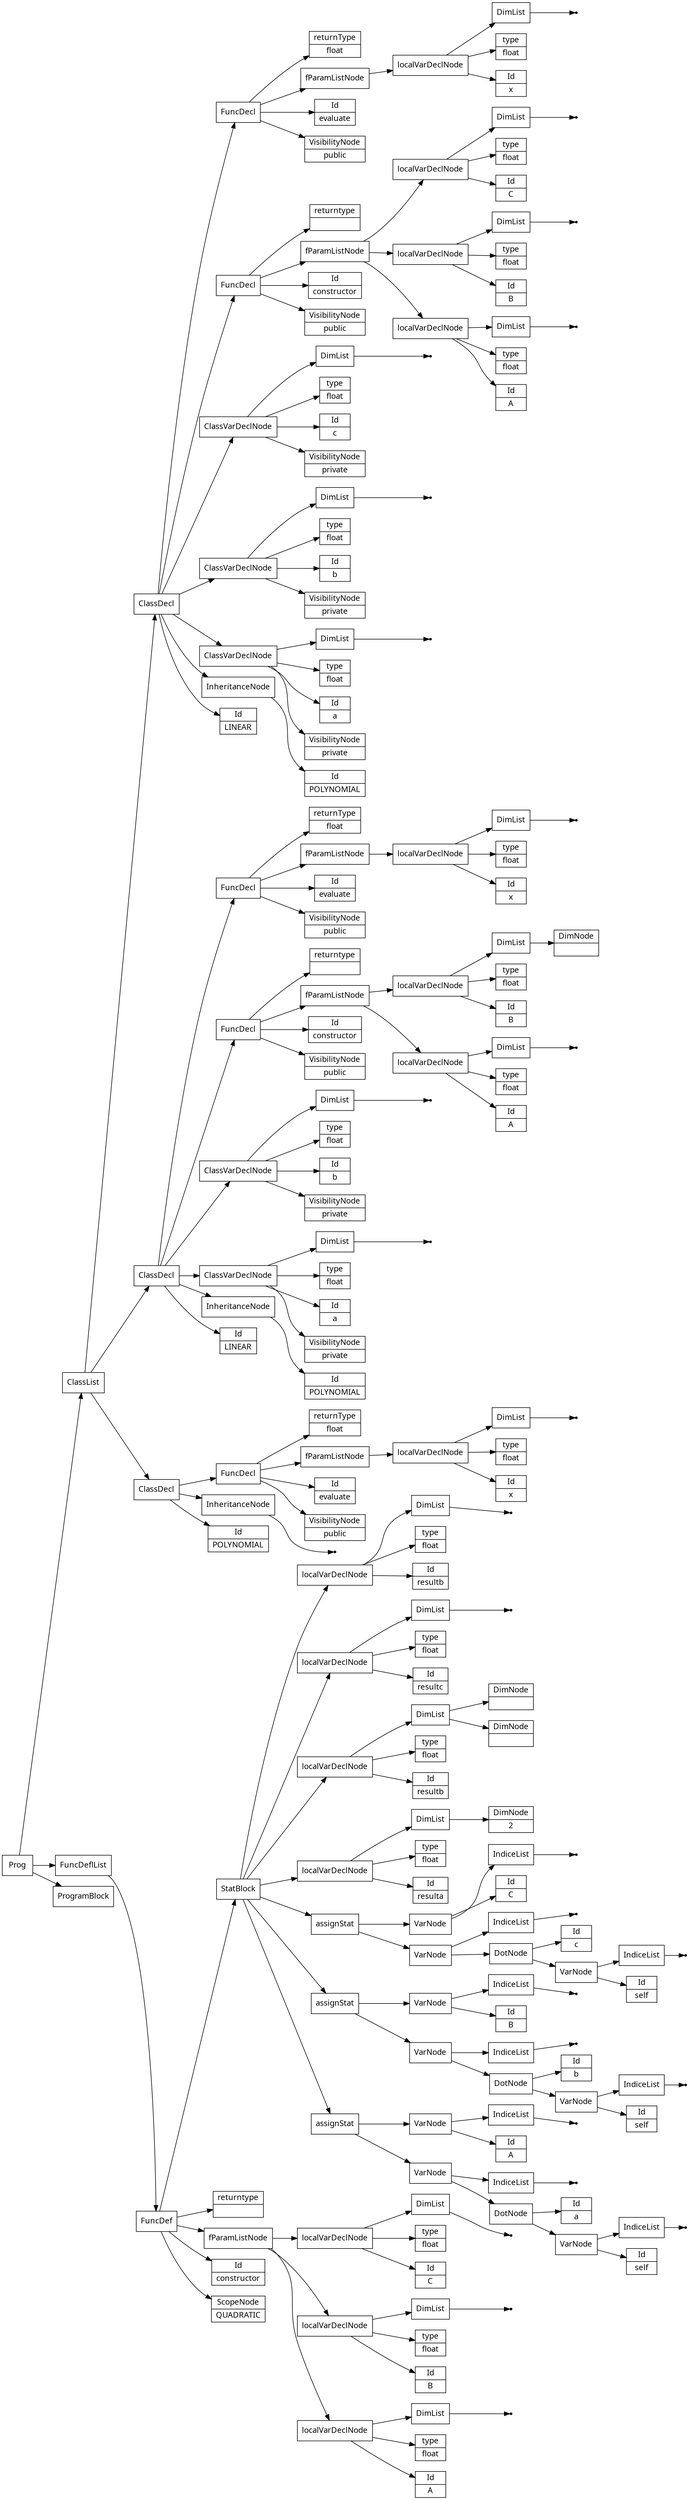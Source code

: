digraph AST {
node [shape=record];
 node [fontname=Sans];charset="UTF-8" splines=true splines=spline rankdir =LR ordering="out"
0[label="Id|POLYNOMIAL"];
none2[shape="point"];
3[label="InheritanceNode"];
3->none2;
4[label="VisibilityNode|public"];
5[label="Id|evaluate"];
7[label="Id|x"];
8[label="type|float"];
none10[shape="point"];
11[label="DimList"];
11->none10;
12[label="localVarDeclNode"];
12->11;
12->8;
12->7;
13[label="fParamListNode"];
13->12;
14[label="returnType|float"];
15[label="FuncDecl"];
15->14;
15->13;
15->5;
15->4;
16[label="ClassDecl"];
16->15;
16->3;
16->0;
17[label="Id|LINEAR"];
19[label="Id|POLYNOMIAL"];
20[label="InheritanceNode"];
20->19;
21[label="VisibilityNode|private"];
22[label="Id|a"];
23[label="type|float"];
none25[shape="point"];
26[label="DimList"];
26->none25;
27[label="ClassVarDeclNode"];
27->26;
27->23;
27->22;
27->21;
28[label="VisibilityNode|private"];
29[label="Id|b"];
30[label="type|float"];
none32[shape="point"];
33[label="DimList"];
33->none32;
34[label="ClassVarDeclNode"];
34->33;
34->30;
34->29;
34->28;
35[label="VisibilityNode|public"];
36[label="Id|constructor"];
38[label="Id|A"];
39[label="type|float"];
none41[shape="point"];
42[label="DimList"];
42->none41;
43[label="localVarDeclNode"];
43->42;
43->39;
43->38;
44[label="Id|B"];
45[label="type|float"];
47[label="DimNode|"];
48[label="DimList"];
48->47;
49[label="localVarDeclNode"];
49->48;
49->45;
49->44;
50[label="fParamListNode"];
50->49;
50->43;
51[label="returntype| "];
52[label="FuncDecl"];
52->51;
52->50;
52->36;
52->35;
53[label="VisibilityNode|public"];
54[label="Id|evaluate"];
56[label="Id|x"];
57[label="type|float"];
none59[shape="point"];
60[label="DimList"];
60->none59;
61[label="localVarDeclNode"];
61->60;
61->57;
61->56;
62[label="fParamListNode"];
62->61;
63[label="returnType|float"];
64[label="FuncDecl"];
64->63;
64->62;
64->54;
64->53;
65[label="ClassDecl"];
65->64;
65->52;
65->34;
65->27;
65->20;
65->17;
66[label="Id|LINEAR"];
68[label="Id|POLYNOMIAL"];
69[label="InheritanceNode"];
69->68;
70[label="VisibilityNode|private"];
71[label="Id|a"];
72[label="type|float"];
none74[shape="point"];
75[label="DimList"];
75->none74;
76[label="ClassVarDeclNode"];
76->75;
76->72;
76->71;
76->70;
77[label="VisibilityNode|private"];
78[label="Id|b"];
79[label="type|float"];
none81[shape="point"];
82[label="DimList"];
82->none81;
83[label="ClassVarDeclNode"];
83->82;
83->79;
83->78;
83->77;
84[label="VisibilityNode|private"];
85[label="Id|c"];
86[label="type|float"];
none88[shape="point"];
89[label="DimList"];
89->none88;
90[label="ClassVarDeclNode"];
90->89;
90->86;
90->85;
90->84;
91[label="VisibilityNode|public"];
92[label="Id|constructor"];
94[label="Id|A"];
95[label="type|float"];
none97[shape="point"];
98[label="DimList"];
98->none97;
99[label="localVarDeclNode"];
99->98;
99->95;
99->94;
100[label="Id|B"];
101[label="type|float"];
none103[shape="point"];
104[label="DimList"];
104->none103;
105[label="localVarDeclNode"];
105->104;
105->101;
105->100;
106[label="Id|C"];
107[label="type|float"];
none109[shape="point"];
110[label="DimList"];
110->none109;
111[label="localVarDeclNode"];
111->110;
111->107;
111->106;
112[label="fParamListNode"];
112->111;
112->105;
112->99;
113[label="returntype| "];
114[label="FuncDecl"];
114->113;
114->112;
114->92;
114->91;
115[label="VisibilityNode|public"];
116[label="Id|evaluate"];
118[label="Id|x"];
119[label="type|float"];
none121[shape="point"];
122[label="DimList"];
122->none121;
123[label="localVarDeclNode"];
123->122;
123->119;
123->118;
124[label="fParamListNode"];
124->123;
125[label="returnType|float"];
126[label="FuncDecl"];
126->125;
126->124;
126->116;
126->115;
127[label="ClassDecl"];
127->126;
127->114;
127->90;
127->83;
127->76;
127->69;
127->66;
129[label="Id|constructor"];
131[label="Id|A"];
132[label="type|float"];
none134[shape="point"];
135[label="DimList"];
135->none134;
136[label="localVarDeclNode"];
136->135;
136->132;
136->131;
137[label="Id|B"];
138[label="type|float"];
none140[shape="point"];
141[label="DimList"];
141->none140;
142[label="localVarDeclNode"];
142->141;
142->138;
142->137;
143[label="Id|C"];
144[label="type|float"];
none146[shape="point"];
147[label="DimList"];
147->none146;
148[label="localVarDeclNode"];
148->147;
148->144;
148->143;
149[label="fParamListNode"];
149->148;
149->142;
149->136;
150[label="returntype| "];
152[label="Id|self"];
none154[shape="point"];
155[label="IndiceList"];
155->none154;
156[label="VarNode"];
156->155;
156->152;
157[label="Id|a"];
158[label="DotNode"];
158->157;
158->156;
none160[shape="point"];
161[label="IndiceList"];
161->none160;
162[label="VarNode"];
162->161;
162->158;
163[label="Id|A"];
none165[shape="point"];
166[label="IndiceList"];
166->none165;
167[label="VarNode"];
167->166;
167->163;
168[label="assignStat"];
168->167;
168->162;
169[label="Id|self"];
none171[shape="point"];
172[label="IndiceList"];
172->none171;
173[label="VarNode"];
173->172;
173->169;
174[label="Id|b"];
175[label="DotNode"];
175->174;
175->173;
none177[shape="point"];
178[label="IndiceList"];
178->none177;
179[label="VarNode"];
179->178;
179->175;
180[label="Id|B"];
none182[shape="point"];
183[label="IndiceList"];
183->none182;
184[label="VarNode"];
184->183;
184->180;
185[label="assignStat"];
185->184;
185->179;
186[label="Id|self"];
none188[shape="point"];
189[label="IndiceList"];
189->none188;
190[label="VarNode"];
190->189;
190->186;
191[label="Id|c"];
192[label="DotNode"];
192->191;
192->190;
none194[shape="point"];
195[label="IndiceList"];
195->none194;
196[label="VarNode"];
196->195;
196->192;
197[label="Id|C"];
none199[shape="point"];
200[label="IndiceList"];
200->none199;
201[label="VarNode"];
201->200;
201->197;
202[label="assignStat"];
202->201;
202->196;
203[label="Id|resulta"];
204[label="type|float"];
206[label="DimNode|2"];
207[label="DimList"];
207->206;
208[label="localVarDeclNode"];
208->207;
208->204;
208->203;
209[label="Id|resultb"];
210[label="type|float"];
212[label="DimNode|"];
213[label="DimNode|"];
214[label="DimList"];
214->213;
214->212;
215[label="localVarDeclNode"];
215->214;
215->210;
215->209;
216[label="Id|resultc"];
217[label="type|float"];
none219[shape="point"];
220[label="DimList"];
220->none219;
221[label="localVarDeclNode"];
221->220;
221->217;
221->216;
222[label="Id|resultb"];
223[label="type|float"];
none225[shape="point"];
226[label="DimList"];
226->none225;
227[label="localVarDeclNode"];
227->226;
227->223;
227->222;
228[label="StatBlock"];
228->227;
228->221;
228->215;
228->208;
228->202;
228->185;
228->168;
229[label="FuncDef"];
128[label="ScopeNode|QUADRATIC"];
229->228;
229->150;
229->149;
229->129;
229->128;
230[label="ClassList"];
231[label="FuncDeflList"];
232[label="Prog"];
233[label="ProgramBlock"];
231->229;
230->127;
230->65;
230->16;
232->230;
232->231;
232->233;
}